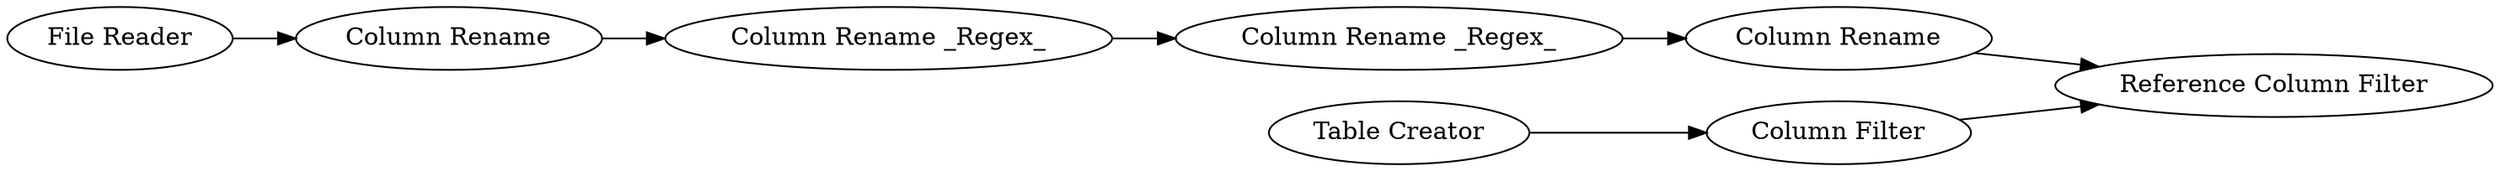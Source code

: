 digraph {
	1 [label="File Reader"]
	2 [label="Column Rename _Regex_"]
	3 [label="Column Rename"]
	6 [label="Table Creator"]
	8 [label="Column Filter"]
	11 [label="Column Rename _Regex_"]
	12 [label="Column Rename"]
	13 [label="Reference Column Filter"]
	1 -> 3
	2 -> 11
	3 -> 2
	6 -> 8
	8 -> 13
	11 -> 12
	12 -> 13
	rankdir=LR
}
